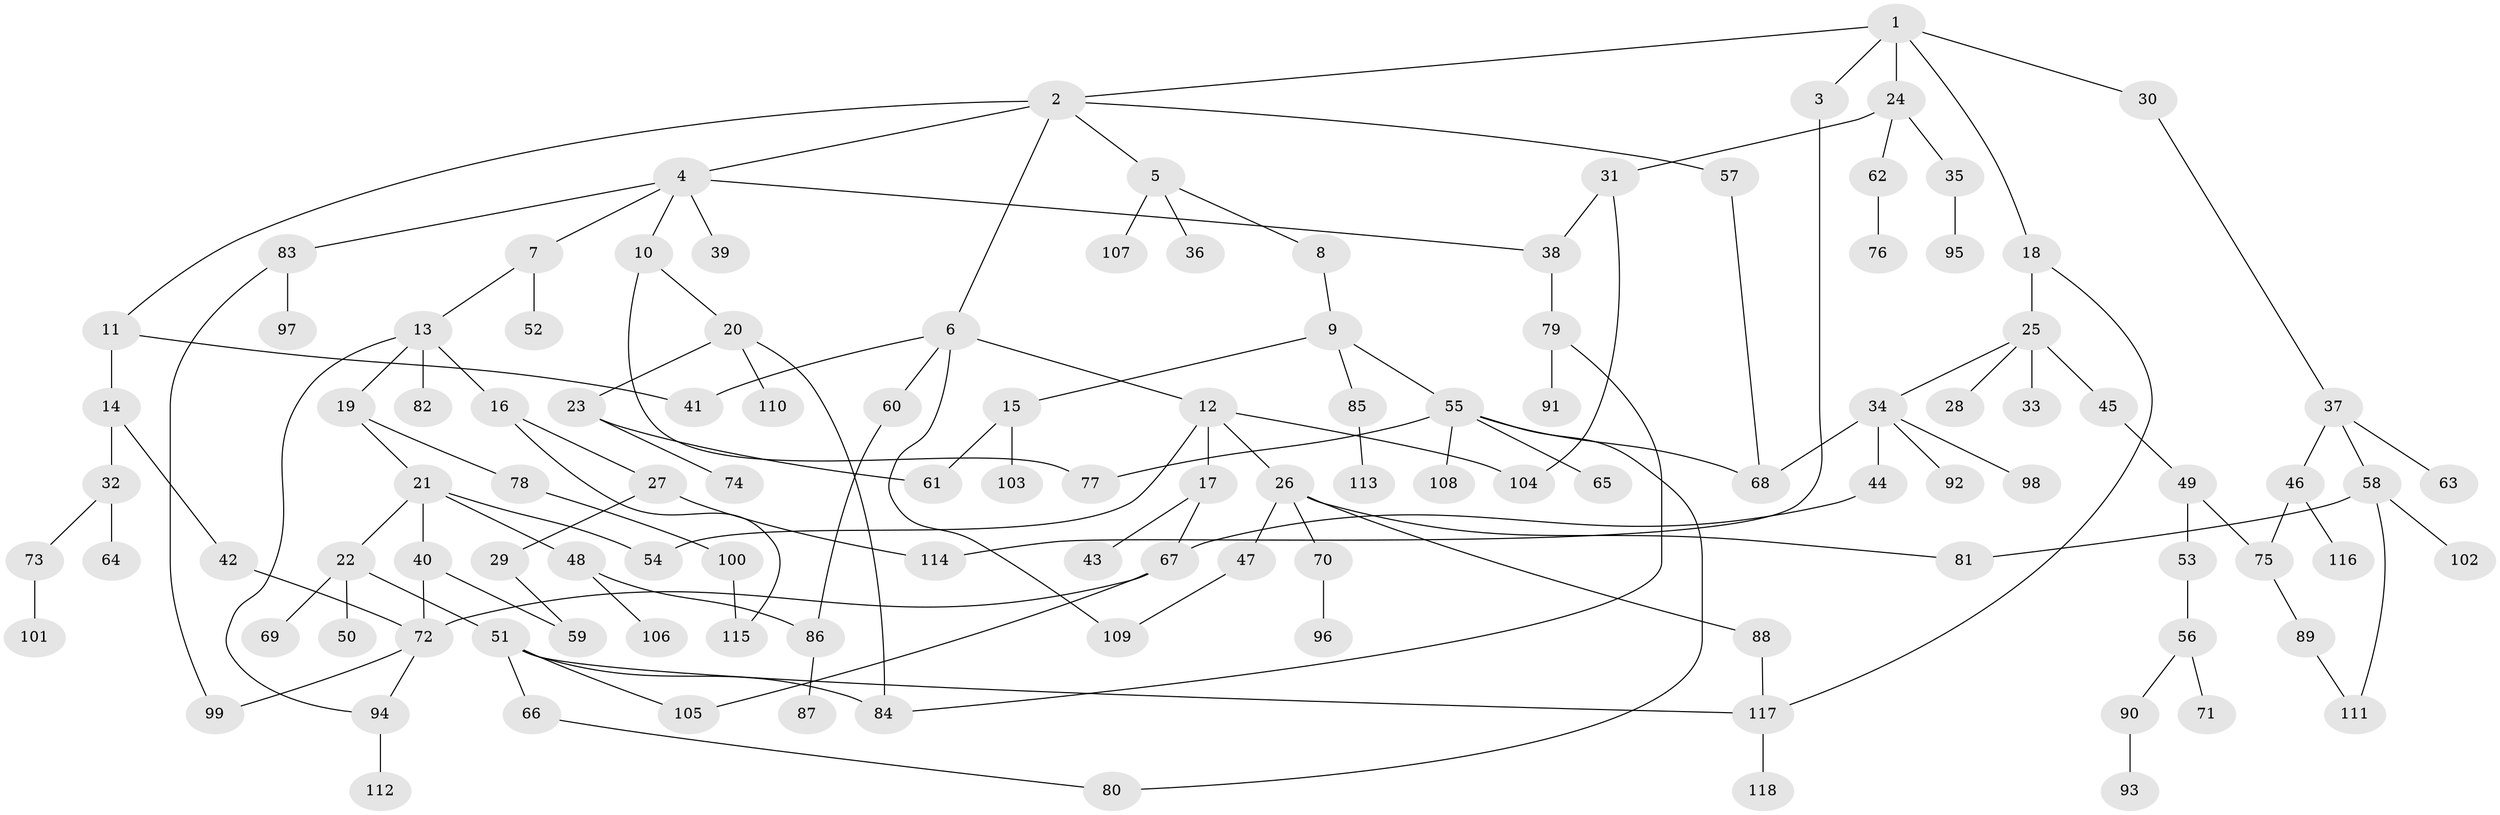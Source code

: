 // Generated by graph-tools (version 1.1) at 2025/10/02/27/25 16:10:53]
// undirected, 118 vertices, 144 edges
graph export_dot {
graph [start="1"]
  node [color=gray90,style=filled];
  1;
  2;
  3;
  4;
  5;
  6;
  7;
  8;
  9;
  10;
  11;
  12;
  13;
  14;
  15;
  16;
  17;
  18;
  19;
  20;
  21;
  22;
  23;
  24;
  25;
  26;
  27;
  28;
  29;
  30;
  31;
  32;
  33;
  34;
  35;
  36;
  37;
  38;
  39;
  40;
  41;
  42;
  43;
  44;
  45;
  46;
  47;
  48;
  49;
  50;
  51;
  52;
  53;
  54;
  55;
  56;
  57;
  58;
  59;
  60;
  61;
  62;
  63;
  64;
  65;
  66;
  67;
  68;
  69;
  70;
  71;
  72;
  73;
  74;
  75;
  76;
  77;
  78;
  79;
  80;
  81;
  82;
  83;
  84;
  85;
  86;
  87;
  88;
  89;
  90;
  91;
  92;
  93;
  94;
  95;
  96;
  97;
  98;
  99;
  100;
  101;
  102;
  103;
  104;
  105;
  106;
  107;
  108;
  109;
  110;
  111;
  112;
  113;
  114;
  115;
  116;
  117;
  118;
  1 -- 2;
  1 -- 3;
  1 -- 18;
  1 -- 24;
  1 -- 30;
  2 -- 4;
  2 -- 5;
  2 -- 6;
  2 -- 11;
  2 -- 57;
  3 -- 114;
  4 -- 7;
  4 -- 10;
  4 -- 39;
  4 -- 83;
  4 -- 38;
  5 -- 8;
  5 -- 36;
  5 -- 107;
  6 -- 12;
  6 -- 60;
  6 -- 109;
  6 -- 41;
  7 -- 13;
  7 -- 52;
  8 -- 9;
  9 -- 15;
  9 -- 55;
  9 -- 85;
  10 -- 20;
  10 -- 77;
  11 -- 14;
  11 -- 41;
  12 -- 17;
  12 -- 26;
  12 -- 54;
  12 -- 104;
  13 -- 16;
  13 -- 19;
  13 -- 82;
  13 -- 94;
  14 -- 32;
  14 -- 42;
  15 -- 61;
  15 -- 103;
  16 -- 27;
  16 -- 115;
  17 -- 43;
  17 -- 67;
  18 -- 25;
  18 -- 117;
  19 -- 21;
  19 -- 78;
  20 -- 23;
  20 -- 110;
  20 -- 84;
  21 -- 22;
  21 -- 40;
  21 -- 48;
  21 -- 54;
  22 -- 50;
  22 -- 51;
  22 -- 69;
  23 -- 74;
  23 -- 61;
  24 -- 31;
  24 -- 35;
  24 -- 62;
  25 -- 28;
  25 -- 33;
  25 -- 34;
  25 -- 45;
  26 -- 47;
  26 -- 70;
  26 -- 88;
  26 -- 81;
  27 -- 29;
  27 -- 114;
  29 -- 59;
  30 -- 37;
  31 -- 38;
  31 -- 104;
  32 -- 64;
  32 -- 73;
  34 -- 44;
  34 -- 92;
  34 -- 98;
  34 -- 68;
  35 -- 95;
  37 -- 46;
  37 -- 58;
  37 -- 63;
  38 -- 79;
  40 -- 59;
  40 -- 72;
  42 -- 72;
  44 -- 67;
  45 -- 49;
  46 -- 116;
  46 -- 75;
  47 -- 109;
  48 -- 86;
  48 -- 106;
  49 -- 53;
  49 -- 75;
  51 -- 66;
  51 -- 84;
  51 -- 117;
  51 -- 105;
  53 -- 56;
  55 -- 65;
  55 -- 108;
  55 -- 68;
  55 -- 80;
  55 -- 77;
  56 -- 71;
  56 -- 90;
  57 -- 68;
  58 -- 81;
  58 -- 102;
  58 -- 111;
  60 -- 86;
  62 -- 76;
  66 -- 80;
  67 -- 105;
  67 -- 72;
  70 -- 96;
  72 -- 94;
  72 -- 99;
  73 -- 101;
  75 -- 89;
  78 -- 100;
  79 -- 91;
  79 -- 84;
  83 -- 97;
  83 -- 99;
  85 -- 113;
  86 -- 87;
  88 -- 117;
  89 -- 111;
  90 -- 93;
  94 -- 112;
  100 -- 115;
  117 -- 118;
}
